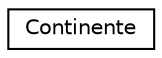 digraph "Graphical Class Hierarchy"
{
 // LATEX_PDF_SIZE
  edge [fontname="Helvetica",fontsize="10",labelfontname="Helvetica",labelfontsize="10"];
  node [fontname="Helvetica",fontsize="10",shape=record];
  rankdir="LR";
  Node0 [label="Continente",height=0.2,width=0.4,color="black", fillcolor="white", style="filled",URL="$class_continente.html",tooltip="Clase Continente almacena los datos de cuantos paises de cada tipo tiene y si el avion pasa por el."];
}
